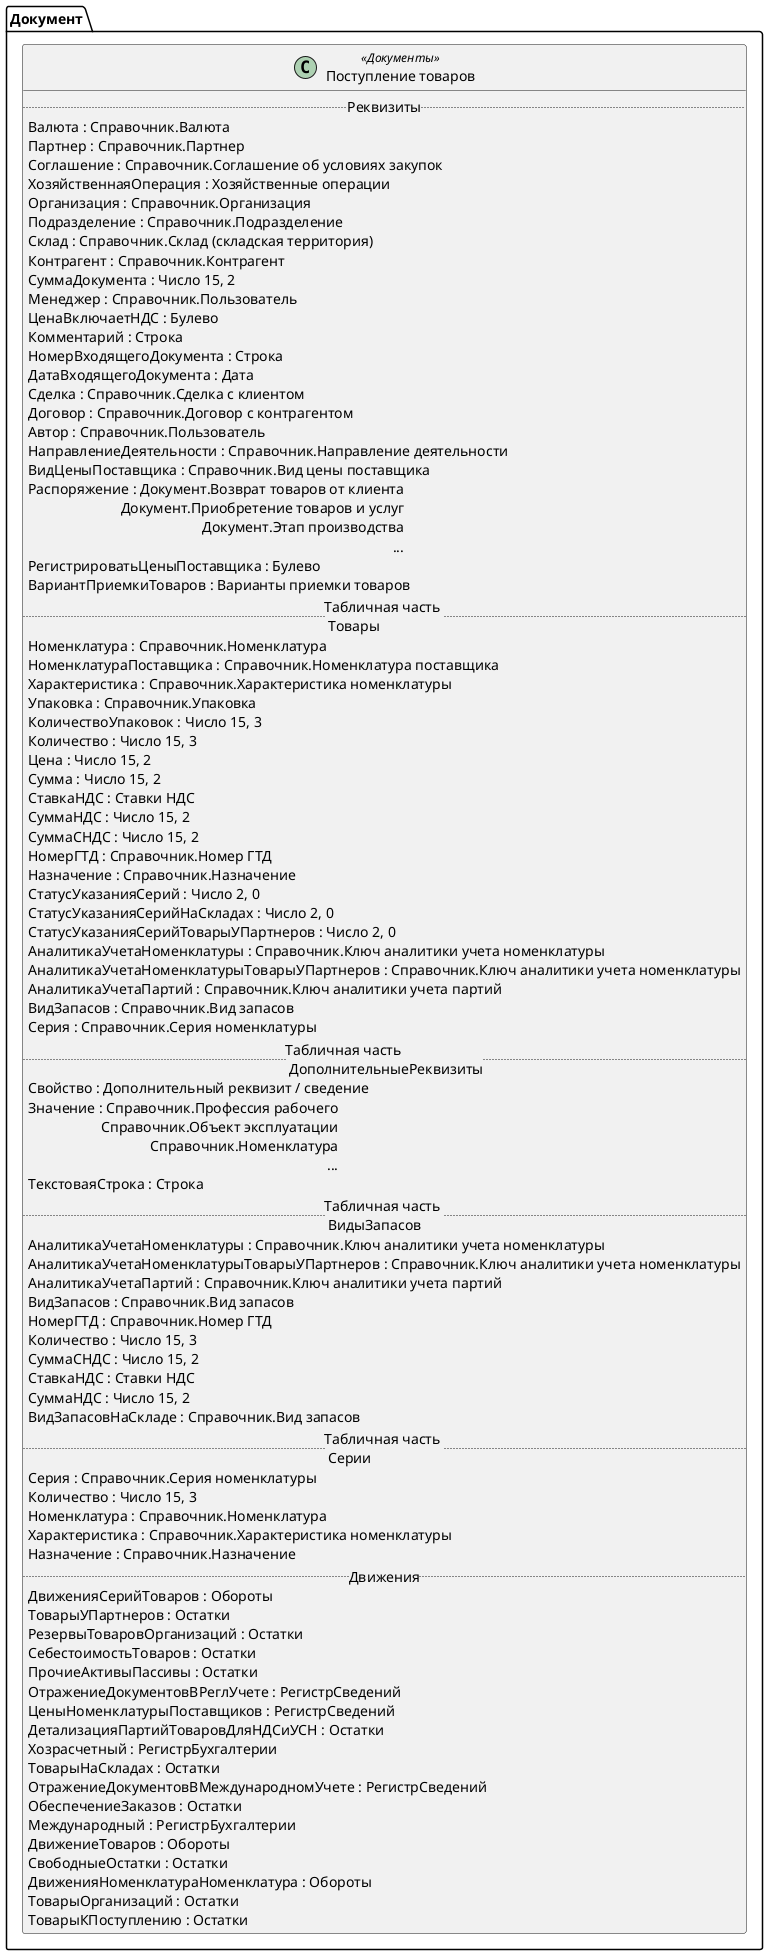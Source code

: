 ﻿@startuml ПоступлениеТоваров
'!include templates.wsd
'..\include templates.wsd
class Документ.ПоступлениеТоваров as "Поступление товаров" <<Документы>>
{
..Реквизиты..
Валюта : Справочник.Валюта
Партнер : Справочник.Партнер
Соглашение : Справочник.Соглашение об условиях закупок
ХозяйственнаяОперация : Хозяйственные операции
Организация : Справочник.Организация
Подразделение : Справочник.Подразделение
Склад : Справочник.Склад (складская территория)
Контрагент : Справочник.Контрагент
СуммаДокумента : Число 15, 2
Менеджер : Справочник.Пользователь
ЦенаВключаетНДС : Булево
Комментарий : Строка
НомерВходящегоДокумента : Строка
ДатаВходящегоДокумента : Дата
Сделка : Справочник.Сделка с клиентом
Договор : Справочник.Договор с контрагентом
Автор : Справочник.Пользователь
НаправлениеДеятельности : Справочник.Направление деятельности
ВидЦеныПоставщика : Справочник.Вид цены поставщика
Распоряжение : Документ.Возврат товаров от клиента\rДокумент.Приобретение товаров и услуг\rДокумент.Этап производства\r...
РегистрироватьЦеныПоставщика : Булево
ВариантПриемкиТоваров : Варианты приемки товаров
..Табличная часть \n Товары..
Номенклатура : Справочник.Номенклатура
НоменклатураПоставщика : Справочник.Номенклатура поставщика
Характеристика : Справочник.Характеристика номенклатуры
Упаковка : Справочник.Упаковка
КоличествоУпаковок : Число 15, 3
Количество : Число 15, 3
Цена : Число 15, 2
Сумма : Число 15, 2
СтавкаНДС : Ставки НДС
СуммаНДС : Число 15, 2
СуммаСНДС : Число 15, 2
НомерГТД : Справочник.Номер ГТД
Назначение : Справочник.Назначение
СтатусУказанияСерий : Число 2, 0
СтатусУказанияСерийНаСкладах : Число 2, 0
СтатусУказанияСерийТоварыУПартнеров : Число 2, 0
АналитикаУчетаНоменклатуры : Справочник.Ключ аналитики учета номенклатуры
АналитикаУчетаНоменклатурыТоварыУПартнеров : Справочник.Ключ аналитики учета номенклатуры
АналитикаУчетаПартий : Справочник.Ключ аналитики учета партий
ВидЗапасов : Справочник.Вид запасов
Серия : Справочник.Серия номенклатуры
..Табличная часть \n ДополнительныеРеквизиты..
Свойство : Дополнительный реквизит / сведение
Значение : Справочник.Профессия рабочего\rСправочник.Объект эксплуатации\rСправочник.Номенклатура\r...
ТекстоваяСтрока : Строка
..Табличная часть \n ВидыЗапасов..
АналитикаУчетаНоменклатуры : Справочник.Ключ аналитики учета номенклатуры
АналитикаУчетаНоменклатурыТоварыУПартнеров : Справочник.Ключ аналитики учета номенклатуры
АналитикаУчетаПартий : Справочник.Ключ аналитики учета партий
ВидЗапасов : Справочник.Вид запасов
НомерГТД : Справочник.Номер ГТД
Количество : Число 15, 3
СуммаСНДС : Число 15, 2
СтавкаНДС : Ставки НДС
СуммаНДС : Число 15, 2
ВидЗапасовНаСкладе : Справочник.Вид запасов
..Табличная часть \n Серии..
Серия : Справочник.Серия номенклатуры
Количество : Число 15, 3
Номенклатура : Справочник.Номенклатура
Характеристика : Справочник.Характеристика номенклатуры
Назначение : Справочник.Назначение
..Движения..
ДвиженияСерийТоваров : Обороты
ТоварыУПартнеров : Остатки
РезервыТоваровОрганизаций : Остатки
СебестоимостьТоваров : Остатки
ПрочиеАктивыПассивы : Остатки
ОтражениеДокументовВРеглУчете : РегистрСведений
ЦеныНоменклатурыПоставщиков : РегистрСведений
ДетализацияПартийТоваровДляНДСиУСН : Остатки
Хозрасчетный : РегистрБухгалтерии
ТоварыНаСкладах : Остатки
ОтражениеДокументовВМеждународномУчете : РегистрСведений
ОбеспечениеЗаказов : Остатки
Международный : РегистрБухгалтерии
ДвижениеТоваров : Обороты
СвободныеОстатки : Остатки
ДвиженияНоменклатураНоменклатура : Обороты
ТоварыОрганизаций : Остатки
ТоварыКПоступлению : Остатки
}
@enduml
